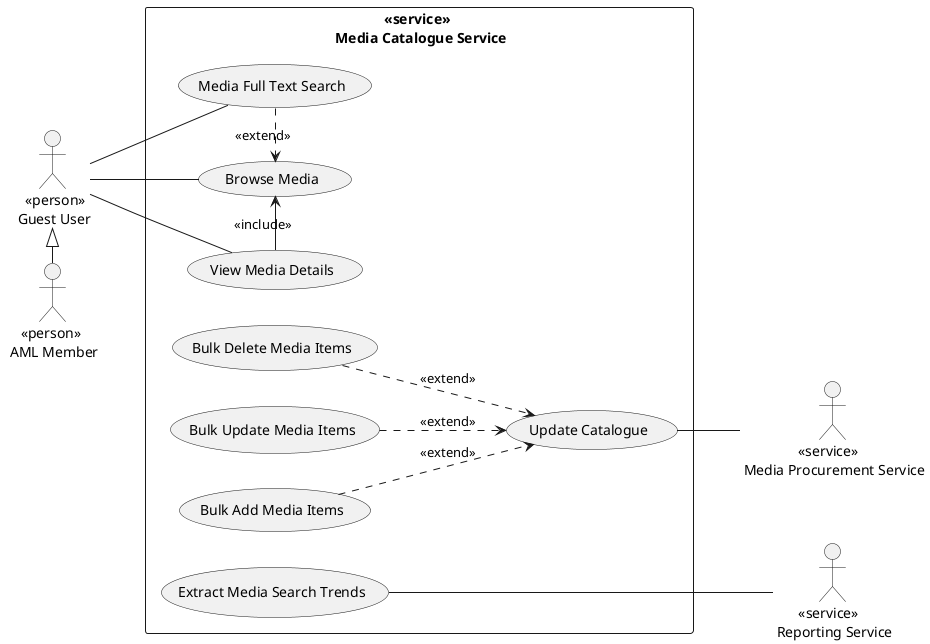 @startuml media-catalogue

left to right direction

rectangle "<<service>> \n Media Catalogue Service" {
    (Browse Media) as browse_media
    (Media Full Text Search) as search_media
    (View Media Details) as view_media
    (Update Catalogue) as update_catalogue
    (Bulk Add Media Items) as bulk_add
    (Bulk Update Media Items) as bulk_update
    (Bulk Delete Media Items) as bulk_delete
    (Extract Media Search Trends) as export_search_trends
}

:   <<person>> \n Guest User: as guest_user
:    <<person>> \n AML Member: as aml_member
:                <<service>> \n Media Procurement Service: as media_procurement_service
:       <<service>> \n Reporting Service: as reporting_service

guest_user <|-r-- aml_member

browse_media <.l. search_media: <<extend>>
browse_media <-l- view_media: <<include>>
update_catalogue <.u. bulk_add: <<extend>>
update_catalogue <.u. bulk_update: <<extend>>
update_catalogue <.u. bulk_delete: <<extend>>

guest_user -- browse_media
guest_user -- search_media
guest_user -- view_media

update_catalogue -d- media_procurement_service
export_search_trends -d-- reporting_service

@enduml